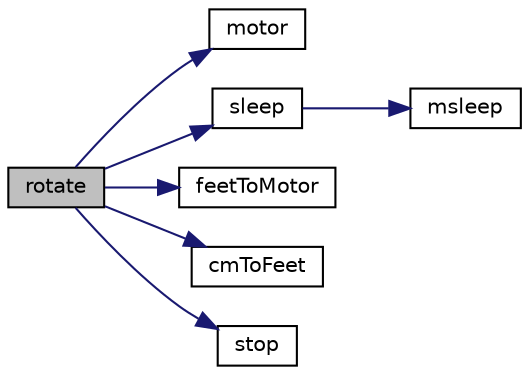 digraph "rotate"
{
  edge [fontname="Helvetica",fontsize="10",labelfontname="Helvetica",labelfontsize="10"];
  node [fontname="Helvetica",fontsize="10",shape=record];
  rankdir="LR";
  Node1 [label="rotate",height=0.2,width=0.4,color="black", fillcolor="grey75", style="filled" fontcolor="black"];
  Node1 -> Node2 [color="midnightblue",fontsize="10",style="solid",fontname="Helvetica"];
  Node2 [label="motor",height=0.2,width=0.4,color="black", fillcolor="white", style="filled",URL="$base_2lib__rwp_8c.html#a04268e3e9a9cdbff1cd6d5c265f11200"];
  Node1 -> Node3 [color="midnightblue",fontsize="10",style="solid",fontname="Helvetica"];
  Node3 [label="sleep",height=0.2,width=0.4,color="black", fillcolor="white", style="filled",URL="$base_2lib__ic_8c.html#aa5113ec47ecf6d5c15614c9353cb9a08"];
  Node3 -> Node4 [color="midnightblue",fontsize="10",style="solid",fontname="Helvetica"];
  Node4 [label="msleep",height=0.2,width=0.4,color="black", fillcolor="white", style="filled",URL="$base_2lib__ic_8c.html#aa3650dfb953be0fa6fb4e6a625d3f777"];
  Node1 -> Node5 [color="midnightblue",fontsize="10",style="solid",fontname="Helvetica"];
  Node5 [label="feetToMotor",height=0.2,width=0.4,color="black", fillcolor="white", style="filled",URL="$shared_2motor_8c.html#af075ff93ea9486ef03788b5c0b12707b"];
  Node1 -> Node6 [color="midnightblue",fontsize="10",style="solid",fontname="Helvetica"];
  Node6 [label="cmToFeet",height=0.2,width=0.4,color="black", fillcolor="white", style="filled",URL="$convert_8c.html#a616c6cbada9a0cc9a076a510a274764a"];
  Node1 -> Node7 [color="midnightblue",fontsize="10",style="solid",fontname="Helvetica"];
  Node7 [label="stop",height=0.2,width=0.4,color="black", fillcolor="white", style="filled",URL="$base_2lib__rwp_8c.html#a8c528baf37154d347366083f0f816846"];
}
